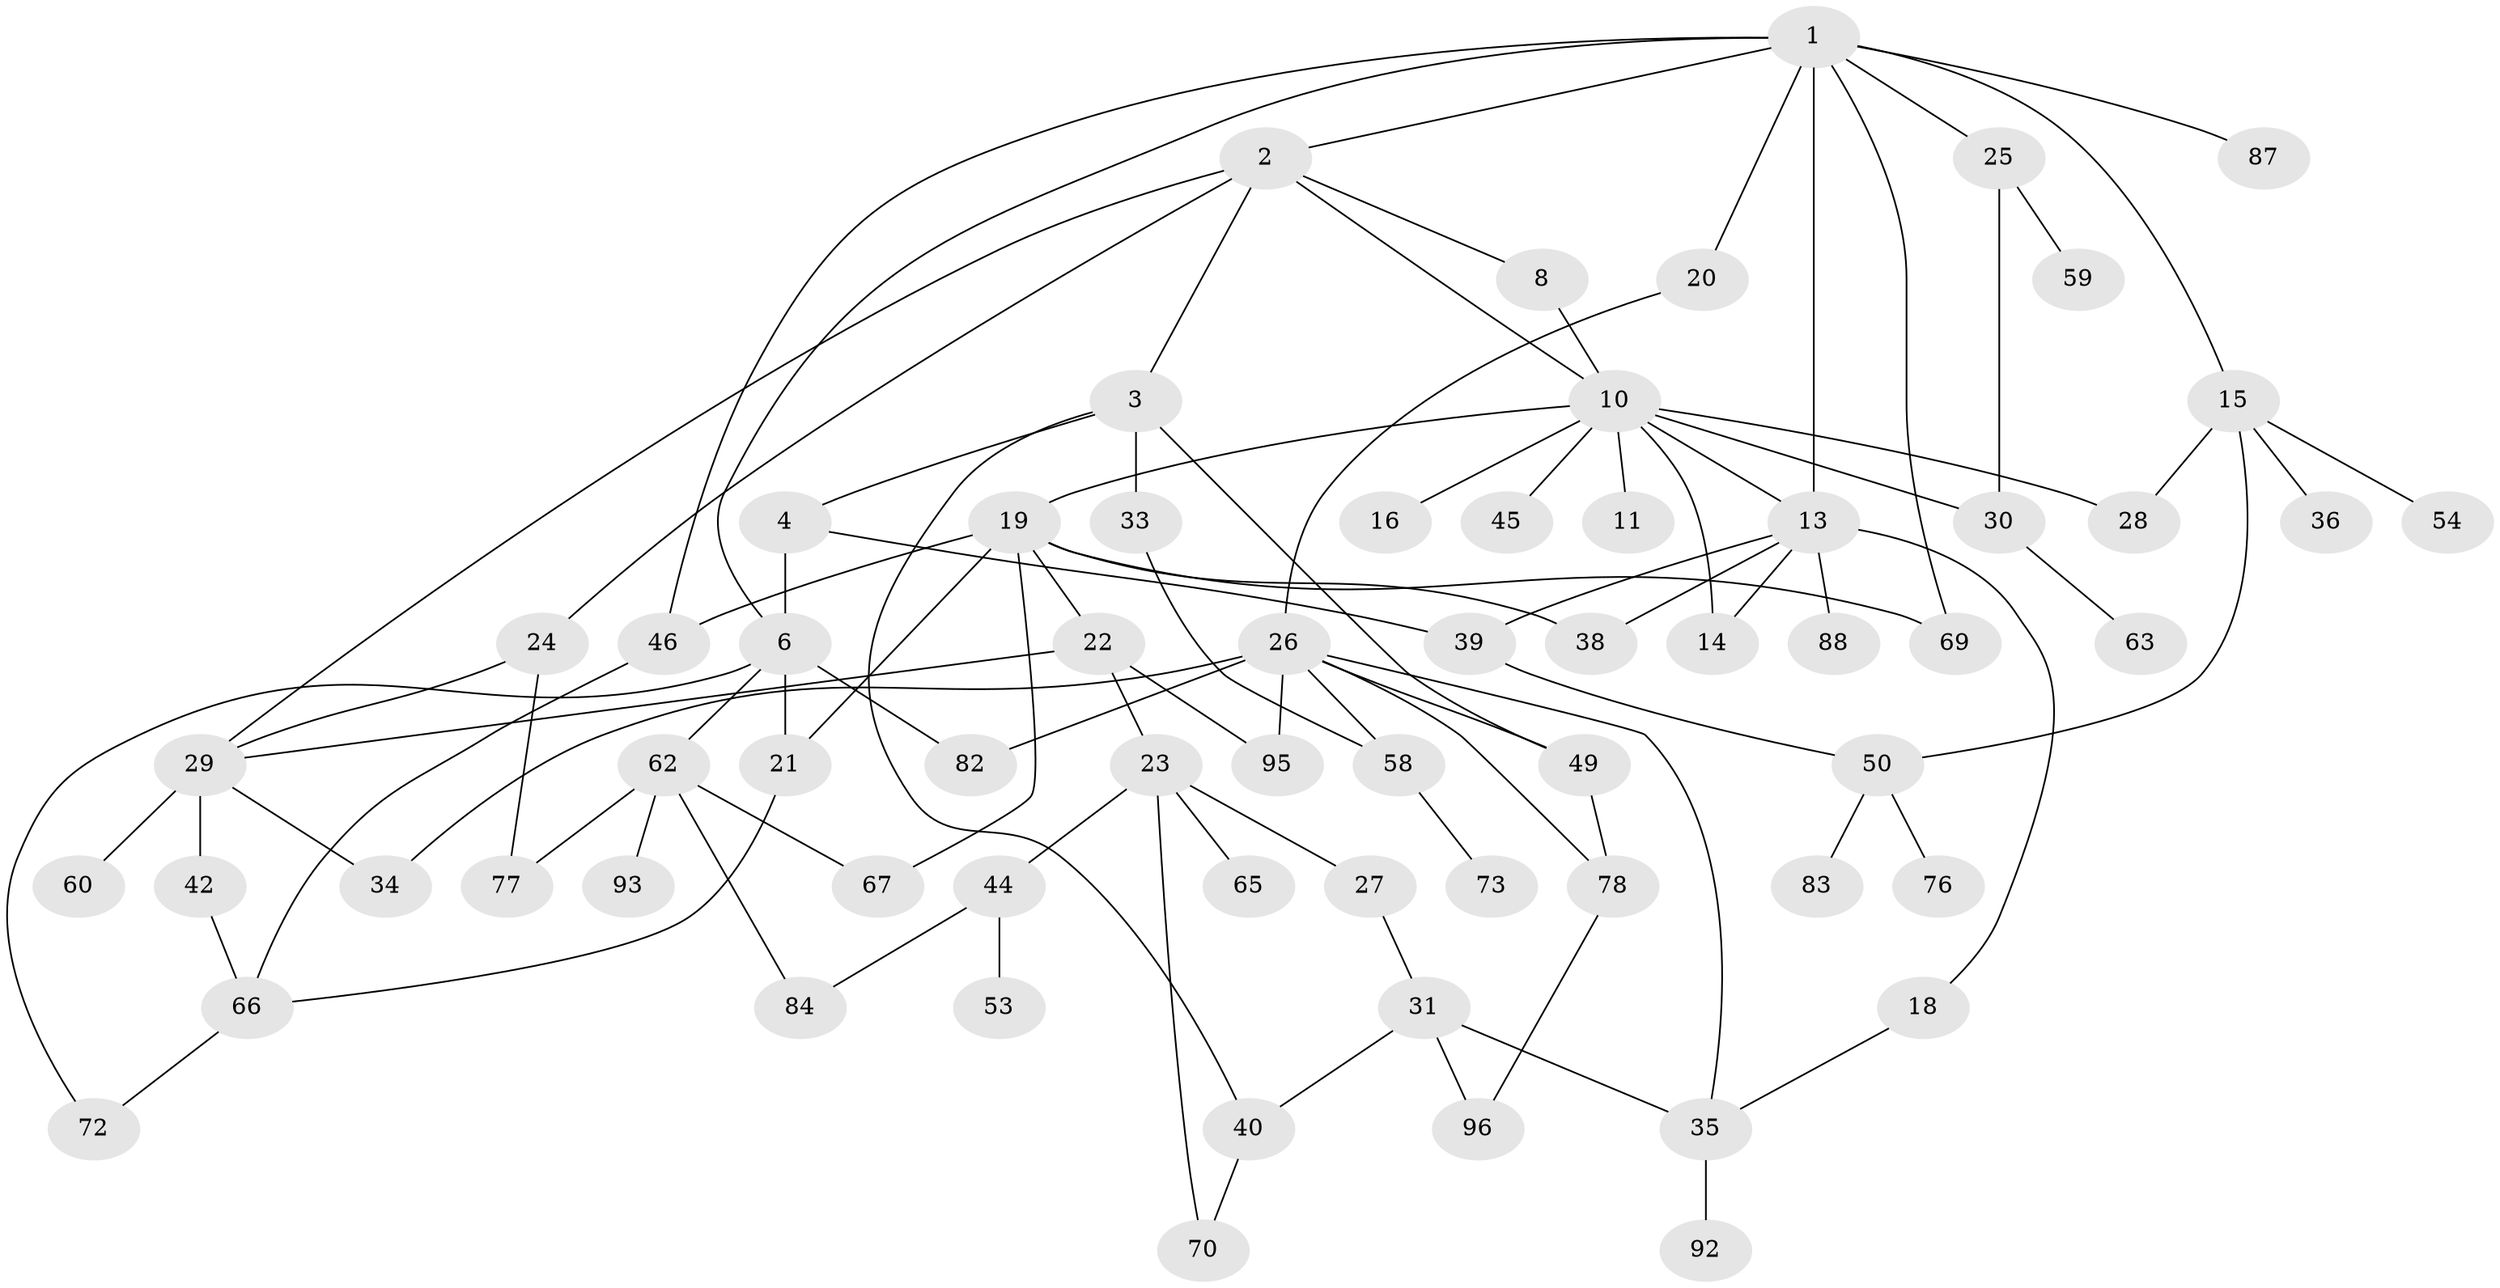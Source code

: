 // Generated by graph-tools (version 1.1) at 2025/51/02/27/25 19:51:40]
// undirected, 65 vertices, 95 edges
graph export_dot {
graph [start="1"]
  node [color=gray90,style=filled];
  1 [super="+5"];
  2 [super="+7"];
  3 [super="+98"];
  4;
  6 [super="+12"];
  8 [super="+9"];
  10 [super="+17"];
  11;
  13 [super="+68"];
  14 [super="+37"];
  15;
  16;
  18;
  19 [super="+56"];
  20;
  21 [super="+85"];
  22 [super="+86"];
  23 [super="+43"];
  24 [super="+71"];
  25;
  26 [super="+48"];
  27;
  28 [super="+64"];
  29 [super="+57"];
  30 [super="+47"];
  31 [super="+32"];
  33;
  34;
  35 [super="+81"];
  36 [super="+51"];
  38;
  39 [super="+90"];
  40 [super="+41"];
  42;
  44 [super="+75"];
  45 [super="+97"];
  46 [super="+55"];
  49;
  50 [super="+52"];
  53 [super="+61"];
  54;
  58 [super="+74"];
  59 [super="+89"];
  60;
  62 [super="+79"];
  63;
  65;
  66 [super="+80"];
  67 [super="+91"];
  69;
  70;
  72;
  73;
  76;
  77;
  78;
  82 [super="+94"];
  83;
  84;
  87;
  88;
  92;
  93;
  95;
  96;
  1 -- 2;
  1 -- 15;
  1 -- 25;
  1 -- 87;
  1 -- 20;
  1 -- 69;
  1 -- 6;
  1 -- 46;
  1 -- 13;
  2 -- 3;
  2 -- 8;
  2 -- 24;
  2 -- 29;
  2 -- 10;
  3 -- 4;
  3 -- 33;
  3 -- 49;
  3 -- 40;
  4 -- 39;
  4 -- 6;
  6 -- 62;
  6 -- 72;
  6 -- 82;
  6 -- 21;
  8 -- 10;
  10 -- 11;
  10 -- 13;
  10 -- 14;
  10 -- 16;
  10 -- 19;
  10 -- 28;
  10 -- 45;
  10 -- 30;
  13 -- 18;
  13 -- 39;
  13 -- 88;
  13 -- 38;
  13 -- 14;
  15 -- 36;
  15 -- 50;
  15 -- 54;
  15 -- 28;
  18 -- 35;
  19 -- 21;
  19 -- 22;
  19 -- 38;
  19 -- 46;
  19 -- 69;
  19 -- 67;
  20 -- 26;
  21 -- 66;
  22 -- 23;
  22 -- 29;
  22 -- 95;
  23 -- 27;
  23 -- 44;
  23 -- 65;
  23 -- 70;
  24 -- 29;
  24 -- 77;
  25 -- 59;
  25 -- 30;
  26 -- 49;
  26 -- 95;
  26 -- 34;
  26 -- 35;
  26 -- 58;
  26 -- 82;
  26 -- 78;
  27 -- 31;
  29 -- 34;
  29 -- 42;
  29 -- 60;
  30 -- 63;
  31 -- 35;
  31 -- 40;
  31 -- 96;
  33 -- 58;
  35 -- 92;
  39 -- 50;
  40 -- 70;
  42 -- 66;
  44 -- 53 [weight=2];
  44 -- 84;
  46 -- 66;
  49 -- 78;
  50 -- 83;
  50 -- 76;
  58 -- 73;
  62 -- 67;
  62 -- 77;
  62 -- 84;
  62 -- 93;
  66 -- 72;
  78 -- 96;
}

